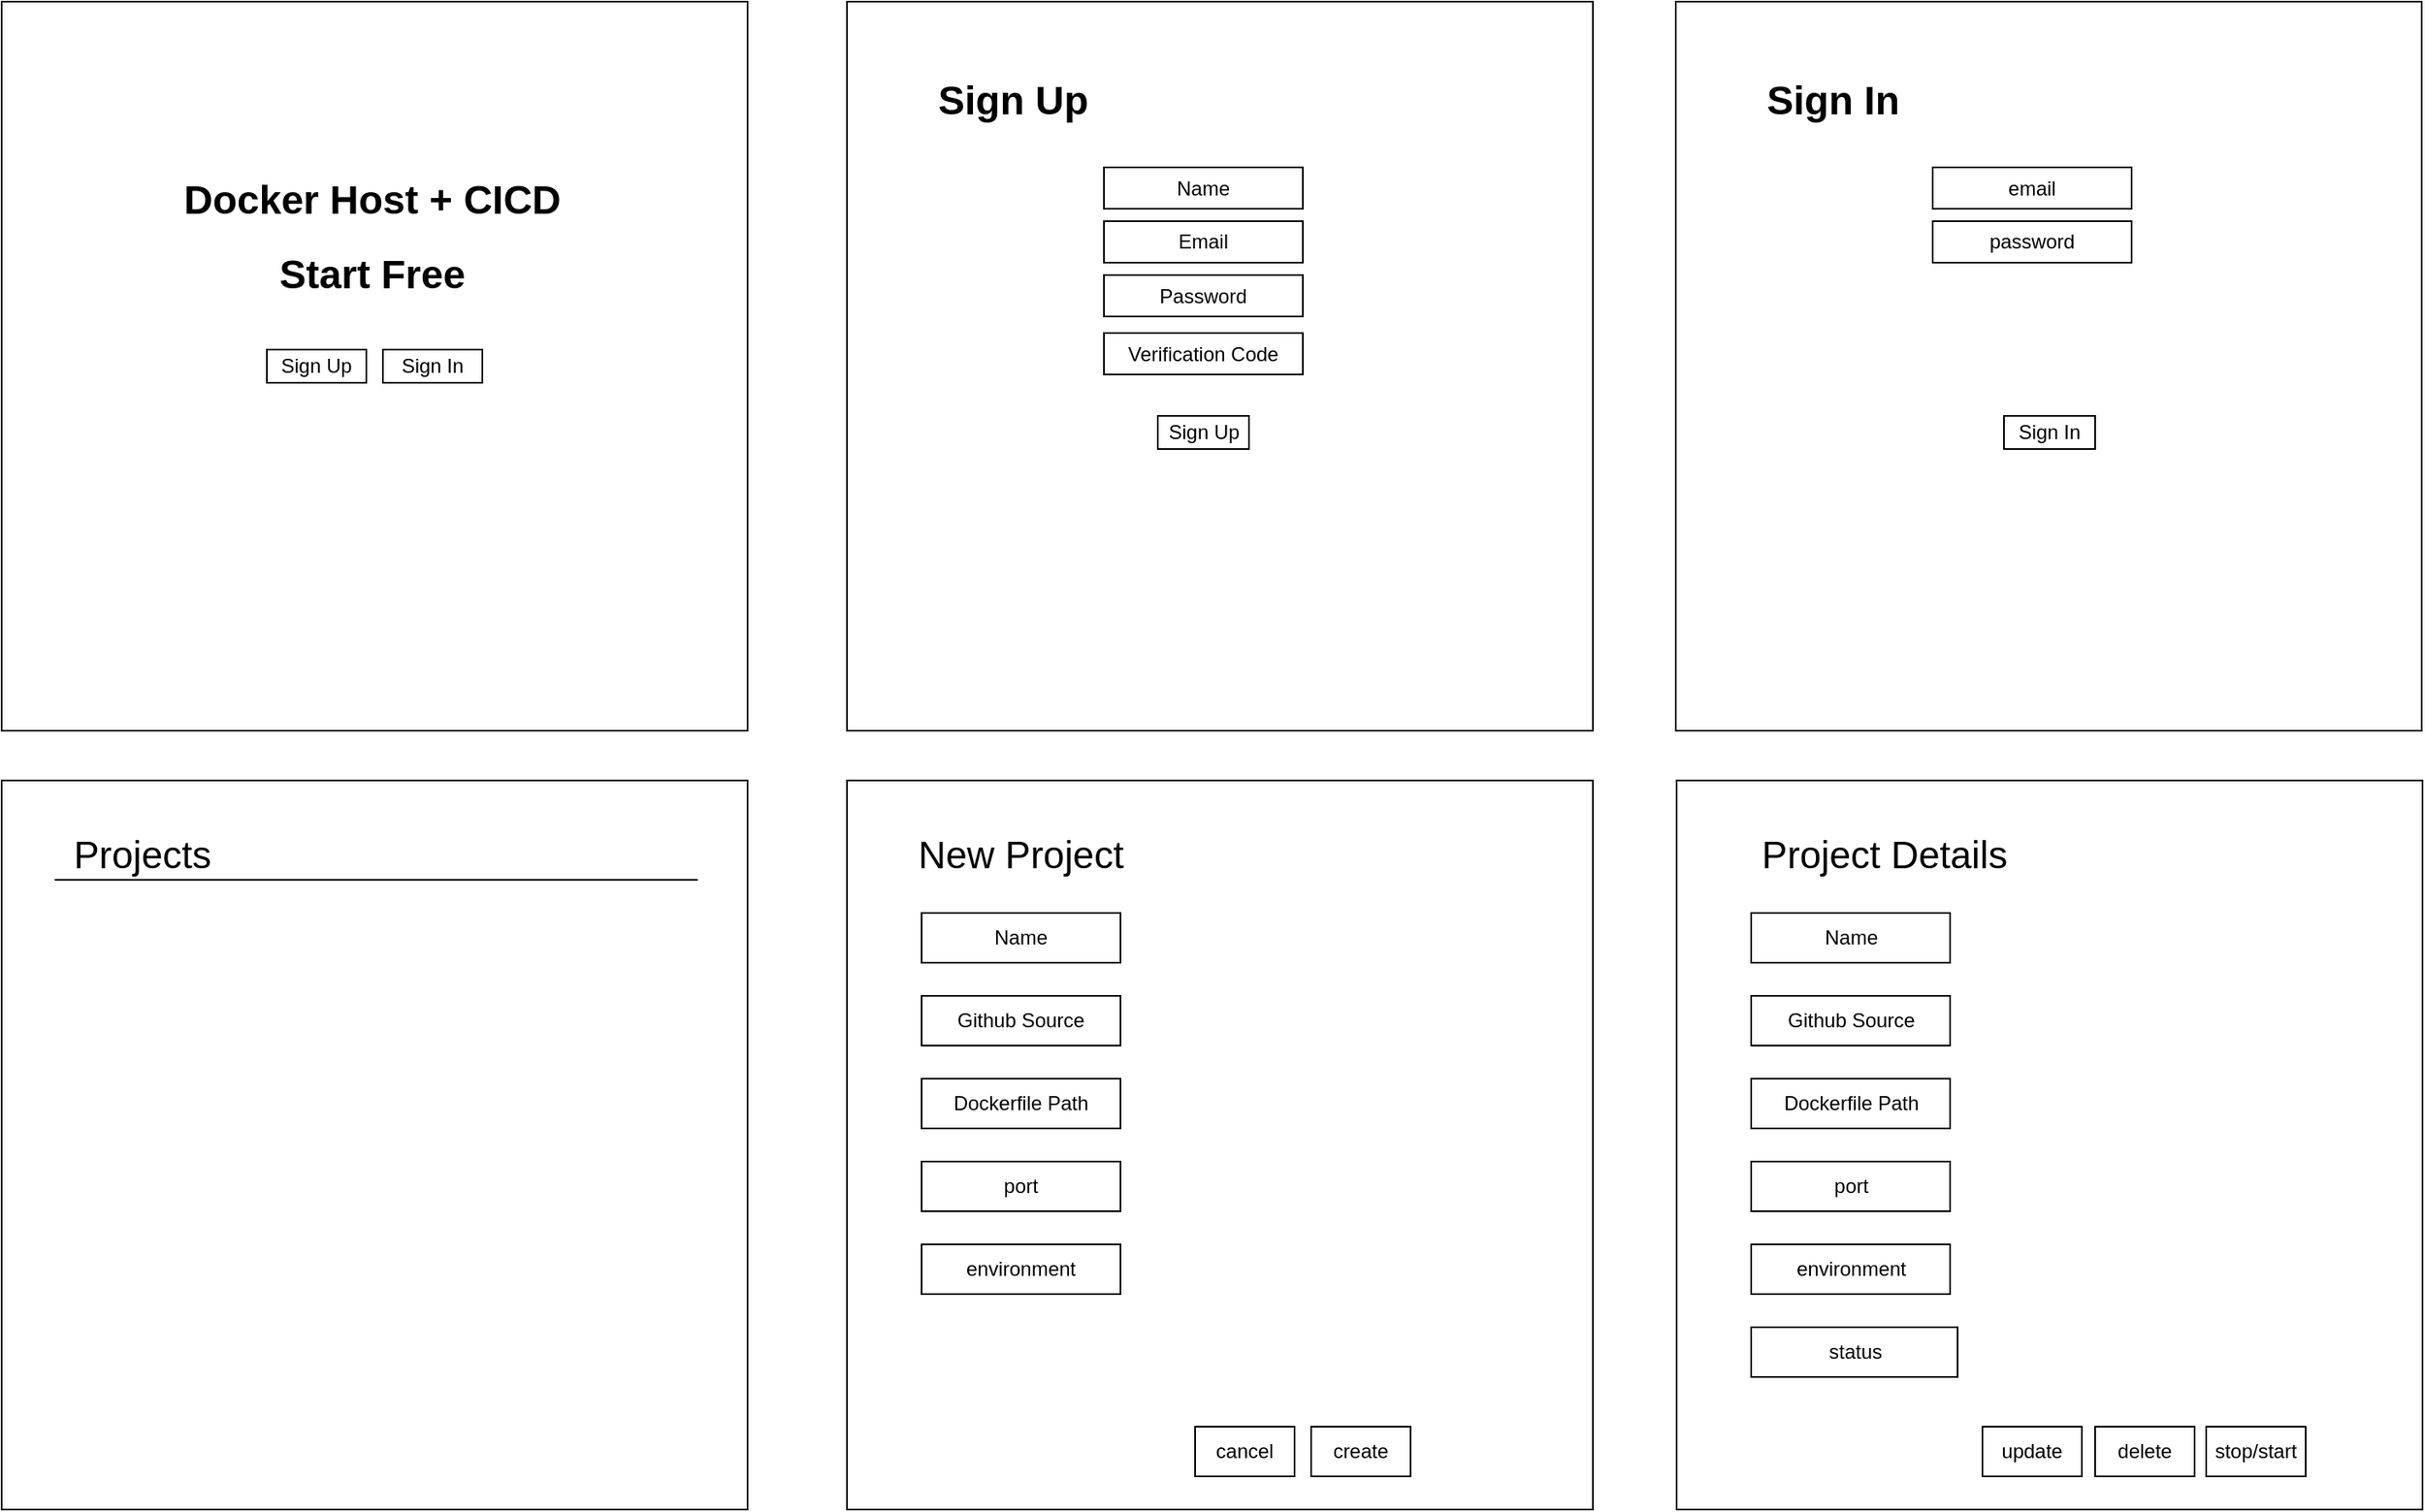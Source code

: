 <mxfile version="14.1.8" type="github">
  <diagram id="KIXscCr2WUS_kpBk6kjo" name="Page-1">
    <mxGraphModel dx="2037" dy="1053" grid="1" gridSize="10" guides="1" tooltips="1" connect="1" arrows="1" fold="1" page="1" pageScale="1" pageWidth="850" pageHeight="1100" math="0" shadow="0">
      <root>
        <mxCell id="0" />
        <mxCell id="1" parent="0" />
        <mxCell id="zdk3lBt0qtwj7YtJTTH--1" value="" style="rounded=0;whiteSpace=wrap;html=1;" vertex="1" parent="1">
          <mxGeometry x="40" y="40" width="450" height="440" as="geometry" />
        </mxCell>
        <mxCell id="zdk3lBt0qtwj7YtJTTH--2" value="&lt;h1&gt;Docker Host + CICD&lt;/h1&gt;&lt;h1 style=&quot;text-align: center&quot;&gt;Start Free&lt;/h1&gt;" style="text;html=1;strokeColor=none;fillColor=none;spacing=5;spacingTop=-20;whiteSpace=wrap;overflow=hidden;rounded=0;" vertex="1" parent="1">
          <mxGeometry x="145" y="140" width="240" height="90" as="geometry" />
        </mxCell>
        <mxCell id="zdk3lBt0qtwj7YtJTTH--3" value="Sign Up" style="rounded=0;whiteSpace=wrap;html=1;" vertex="1" parent="1">
          <mxGeometry x="200" y="250" width="60" height="20" as="geometry" />
        </mxCell>
        <mxCell id="zdk3lBt0qtwj7YtJTTH--4" value="Sign In" style="rounded=0;whiteSpace=wrap;html=1;" vertex="1" parent="1">
          <mxGeometry x="270" y="250" width="60" height="20" as="geometry" />
        </mxCell>
        <mxCell id="zdk3lBt0qtwj7YtJTTH--5" value="" style="rounded=0;whiteSpace=wrap;html=1;" vertex="1" parent="1">
          <mxGeometry x="550" y="40" width="450" height="440" as="geometry" />
        </mxCell>
        <mxCell id="zdk3lBt0qtwj7YtJTTH--6" value="&lt;h1&gt;Sign Up&lt;/h1&gt;" style="text;html=1;strokeColor=none;fillColor=none;spacing=5;spacingTop=-20;whiteSpace=wrap;overflow=hidden;rounded=0;" vertex="1" parent="1">
          <mxGeometry x="600" y="80" width="105" height="40" as="geometry" />
        </mxCell>
        <mxCell id="zdk3lBt0qtwj7YtJTTH--9" value="Email" style="rounded=0;whiteSpace=wrap;html=1;" vertex="1" parent="1">
          <mxGeometry x="705" y="172.5" width="120" height="25" as="geometry" />
        </mxCell>
        <mxCell id="zdk3lBt0qtwj7YtJTTH--10" value="Verification Code" style="rounded=0;whiteSpace=wrap;html=1;" vertex="1" parent="1">
          <mxGeometry x="705" y="240" width="120" height="25" as="geometry" />
        </mxCell>
        <mxCell id="zdk3lBt0qtwj7YtJTTH--12" value="Password" style="rounded=0;whiteSpace=wrap;html=1;" vertex="1" parent="1">
          <mxGeometry x="705" y="205" width="120" height="25" as="geometry" />
        </mxCell>
        <mxCell id="zdk3lBt0qtwj7YtJTTH--13" value="Name" style="rounded=0;whiteSpace=wrap;html=1;" vertex="1" parent="1">
          <mxGeometry x="705" y="140" width="120" height="25" as="geometry" />
        </mxCell>
        <mxCell id="zdk3lBt0qtwj7YtJTTH--14" value="Sign Up" style="rounded=0;whiteSpace=wrap;html=1;" vertex="1" parent="1">
          <mxGeometry x="737.5" y="290" width="55" height="20" as="geometry" />
        </mxCell>
        <mxCell id="zdk3lBt0qtwj7YtJTTH--15" value="" style="rounded=0;whiteSpace=wrap;html=1;" vertex="1" parent="1">
          <mxGeometry x="1050" y="40" width="450" height="440" as="geometry" />
        </mxCell>
        <mxCell id="zdk3lBt0qtwj7YtJTTH--16" value="&lt;h1&gt;Sign In&lt;/h1&gt;" style="text;html=1;strokeColor=none;fillColor=none;spacing=5;spacingTop=-20;whiteSpace=wrap;overflow=hidden;rounded=0;" vertex="1" parent="1">
          <mxGeometry x="1100" y="80" width="105" height="40" as="geometry" />
        </mxCell>
        <mxCell id="zdk3lBt0qtwj7YtJTTH--17" value="password" style="rounded=0;whiteSpace=wrap;html=1;" vertex="1" parent="1">
          <mxGeometry x="1205" y="172.5" width="120" height="25" as="geometry" />
        </mxCell>
        <mxCell id="zdk3lBt0qtwj7YtJTTH--20" value="email" style="rounded=0;whiteSpace=wrap;html=1;" vertex="1" parent="1">
          <mxGeometry x="1205" y="140" width="120" height="25" as="geometry" />
        </mxCell>
        <mxCell id="zdk3lBt0qtwj7YtJTTH--21" value="Sign In" style="rounded=0;whiteSpace=wrap;html=1;" vertex="1" parent="1">
          <mxGeometry x="1248" y="290" width="55" height="20" as="geometry" />
        </mxCell>
        <mxCell id="zdk3lBt0qtwj7YtJTTH--22" value="" style="rounded=0;whiteSpace=wrap;html=1;" vertex="1" parent="1">
          <mxGeometry x="40" y="510" width="450" height="440" as="geometry" />
        </mxCell>
        <mxCell id="zdk3lBt0qtwj7YtJTTH--28" value="&lt;font style=&quot;font-size: 23px&quot;&gt;Projects&lt;/font&gt;" style="text;html=1;strokeColor=none;fillColor=none;align=center;verticalAlign=middle;whiteSpace=wrap;rounded=0;" vertex="1" parent="1">
          <mxGeometry x="70" y="540" width="110" height="30" as="geometry" />
        </mxCell>
        <mxCell id="zdk3lBt0qtwj7YtJTTH--30" value="" style="shape=image;html=1;verticalAlign=top;verticalLabelPosition=bottom;labelBackgroundColor=#ffffff;imageAspect=0;aspect=fixed;image=https://cdn3.iconfinder.com/data/icons/google-material-design-icons/48/ic_add_to_photos_48px-128.png" vertex="1" parent="1">
          <mxGeometry x="180" y="543" width="24" height="24" as="geometry" />
        </mxCell>
        <mxCell id="zdk3lBt0qtwj7YtJTTH--32" value="" style="endArrow=none;html=1;exitX=0;exitY=1;exitDx=0;exitDy=0;" edge="1" parent="1">
          <mxGeometry width="50" height="50" relative="1" as="geometry">
            <mxPoint x="72" y="570" as="sourcePoint" />
            <mxPoint x="460" y="570" as="targetPoint" />
          </mxGeometry>
        </mxCell>
        <mxCell id="zdk3lBt0qtwj7YtJTTH--33" value="" style="rounded=0;whiteSpace=wrap;html=1;" vertex="1" parent="1">
          <mxGeometry x="550" y="510" width="450" height="440" as="geometry" />
        </mxCell>
        <mxCell id="zdk3lBt0qtwj7YtJTTH--35" value="&lt;font style=&quot;font-size: 23px&quot;&gt;New Project&lt;/font&gt;" style="text;html=1;strokeColor=none;fillColor=none;align=center;verticalAlign=middle;whiteSpace=wrap;rounded=0;" vertex="1" parent="1">
          <mxGeometry x="580" y="540" width="150" height="30" as="geometry" />
        </mxCell>
        <mxCell id="zdk3lBt0qtwj7YtJTTH--37" value="Name" style="rounded=0;whiteSpace=wrap;html=1;" vertex="1" parent="1">
          <mxGeometry x="595" y="590" width="120" height="30" as="geometry" />
        </mxCell>
        <mxCell id="zdk3lBt0qtwj7YtJTTH--38" value="Github Source" style="rounded=0;whiteSpace=wrap;html=1;" vertex="1" parent="1">
          <mxGeometry x="595" y="640" width="120" height="30" as="geometry" />
        </mxCell>
        <mxCell id="zdk3lBt0qtwj7YtJTTH--39" value="Dockerfile Path" style="rounded=0;whiteSpace=wrap;html=1;" vertex="1" parent="1">
          <mxGeometry x="595" y="690" width="120" height="30" as="geometry" />
        </mxCell>
        <mxCell id="zdk3lBt0qtwj7YtJTTH--40" value="port" style="rounded=0;whiteSpace=wrap;html=1;" vertex="1" parent="1">
          <mxGeometry x="595" y="740" width="120" height="30" as="geometry" />
        </mxCell>
        <mxCell id="zdk3lBt0qtwj7YtJTTH--41" value="environment" style="rounded=0;whiteSpace=wrap;html=1;" vertex="1" parent="1">
          <mxGeometry x="595" y="790" width="120" height="30" as="geometry" />
        </mxCell>
        <mxCell id="zdk3lBt0qtwj7YtJTTH--42" value="cancel" style="rounded=0;whiteSpace=wrap;html=1;" vertex="1" parent="1">
          <mxGeometry x="760" y="900" width="60" height="30" as="geometry" />
        </mxCell>
        <mxCell id="zdk3lBt0qtwj7YtJTTH--43" value="create" style="rounded=0;whiteSpace=wrap;html=1;" vertex="1" parent="1">
          <mxGeometry x="830" y="900" width="60" height="30" as="geometry" />
        </mxCell>
        <mxCell id="zdk3lBt0qtwj7YtJTTH--44" value="" style="rounded=0;whiteSpace=wrap;html=1;" vertex="1" parent="1">
          <mxGeometry x="1050.5" y="510" width="450" height="440" as="geometry" />
        </mxCell>
        <mxCell id="zdk3lBt0qtwj7YtJTTH--45" value="&lt;span style=&quot;font-size: 23px&quot;&gt;Project Details&lt;/span&gt;" style="text;html=1;strokeColor=none;fillColor=none;align=center;verticalAlign=middle;whiteSpace=wrap;rounded=0;" vertex="1" parent="1">
          <mxGeometry x="1080.5" y="540" width="189.5" height="30" as="geometry" />
        </mxCell>
        <mxCell id="zdk3lBt0qtwj7YtJTTH--46" value="Name" style="rounded=0;whiteSpace=wrap;html=1;" vertex="1" parent="1">
          <mxGeometry x="1095.5" y="590" width="120" height="30" as="geometry" />
        </mxCell>
        <mxCell id="zdk3lBt0qtwj7YtJTTH--47" value="Github Source" style="rounded=0;whiteSpace=wrap;html=1;" vertex="1" parent="1">
          <mxGeometry x="1095.5" y="640" width="120" height="30" as="geometry" />
        </mxCell>
        <mxCell id="zdk3lBt0qtwj7YtJTTH--48" value="Dockerfile Path" style="rounded=0;whiteSpace=wrap;html=1;" vertex="1" parent="1">
          <mxGeometry x="1095.5" y="690" width="120" height="30" as="geometry" />
        </mxCell>
        <mxCell id="zdk3lBt0qtwj7YtJTTH--49" value="port" style="rounded=0;whiteSpace=wrap;html=1;" vertex="1" parent="1">
          <mxGeometry x="1095.5" y="740" width="120" height="30" as="geometry" />
        </mxCell>
        <mxCell id="zdk3lBt0qtwj7YtJTTH--50" value="environment" style="rounded=0;whiteSpace=wrap;html=1;" vertex="1" parent="1">
          <mxGeometry x="1095.5" y="790" width="120" height="30" as="geometry" />
        </mxCell>
        <mxCell id="zdk3lBt0qtwj7YtJTTH--51" value="update" style="rounded=0;whiteSpace=wrap;html=1;" vertex="1" parent="1">
          <mxGeometry x="1235" y="900" width="60" height="30" as="geometry" />
        </mxCell>
        <mxCell id="zdk3lBt0qtwj7YtJTTH--52" value="delete" style="rounded=0;whiteSpace=wrap;html=1;" vertex="1" parent="1">
          <mxGeometry x="1303" y="900" width="60" height="30" as="geometry" />
        </mxCell>
        <mxCell id="zdk3lBt0qtwj7YtJTTH--53" value="status" style="rounded=0;whiteSpace=wrap;html=1;" vertex="1" parent="1">
          <mxGeometry x="1095.5" y="840" width="124.5" height="30" as="geometry" />
        </mxCell>
        <mxCell id="zdk3lBt0qtwj7YtJTTH--54" value="stop/start" style="rounded=0;whiteSpace=wrap;html=1;" vertex="1" parent="1">
          <mxGeometry x="1370" y="900" width="60" height="30" as="geometry" />
        </mxCell>
      </root>
    </mxGraphModel>
  </diagram>
</mxfile>
